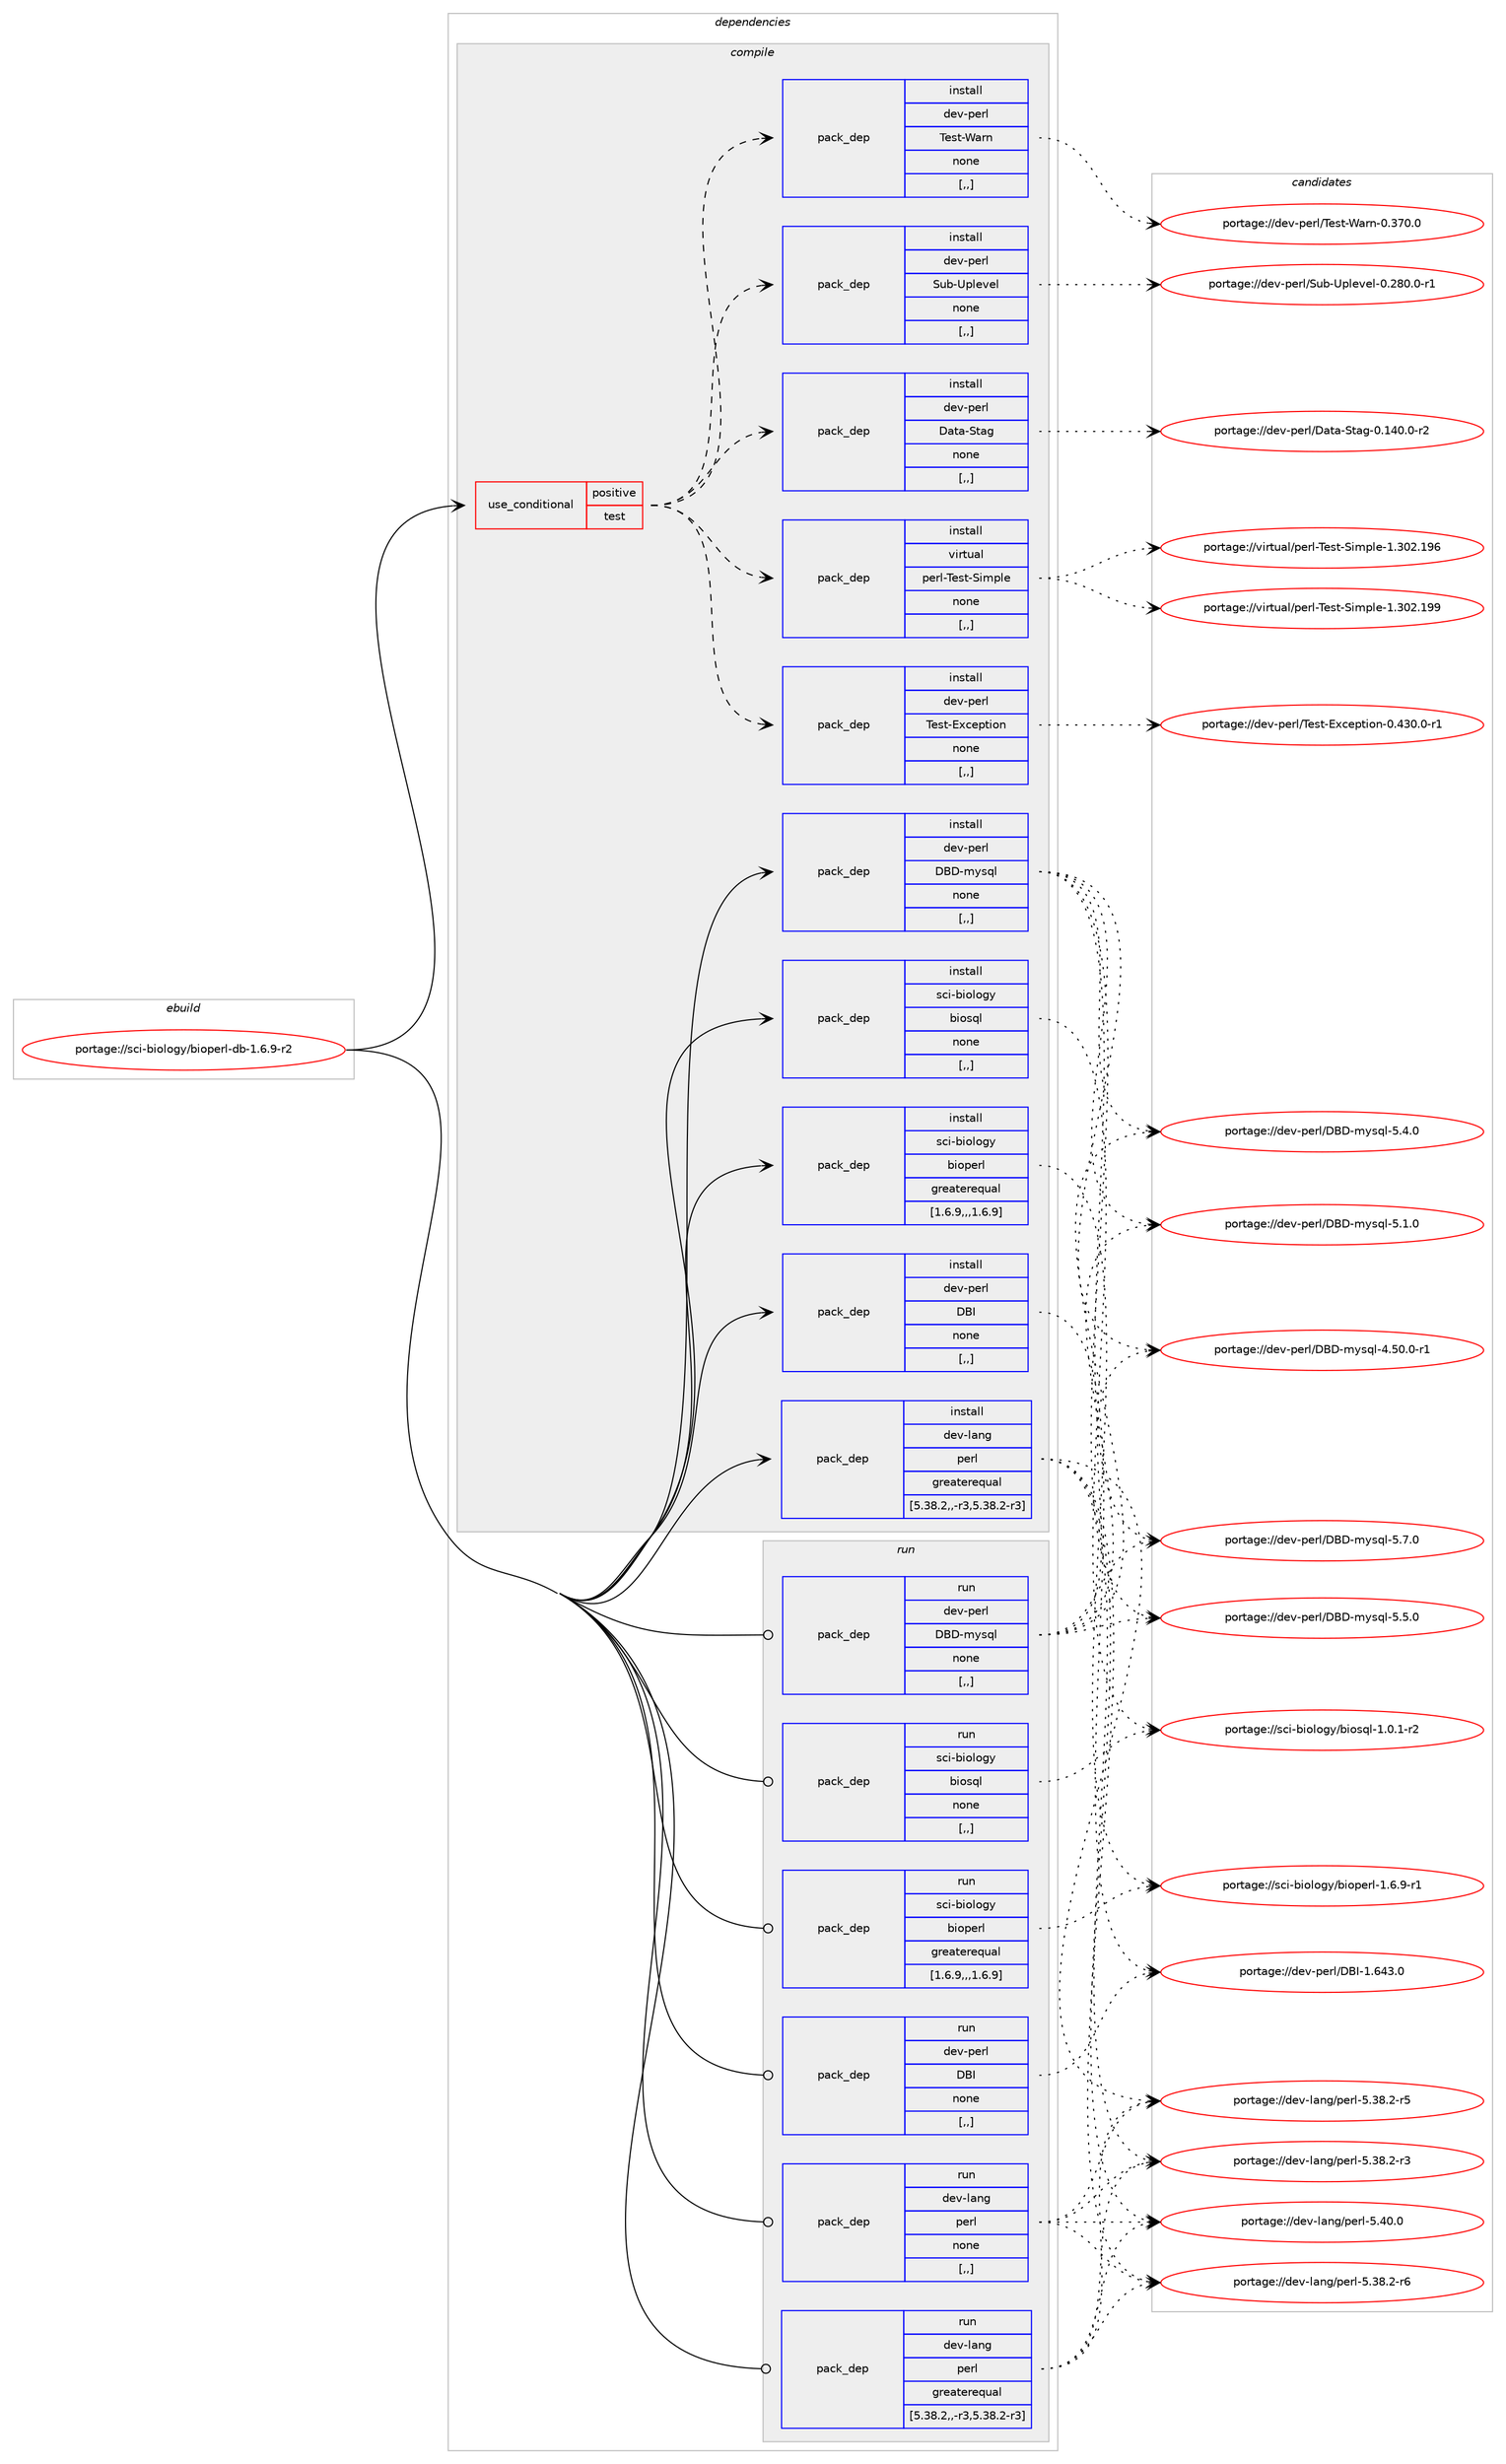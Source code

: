 digraph prolog {

# *************
# Graph options
# *************

newrank=true;
concentrate=true;
compound=true;
graph [rankdir=LR,fontname=Helvetica,fontsize=10,ranksep=1.5];#, ranksep=2.5, nodesep=0.2];
edge  [arrowhead=vee];
node  [fontname=Helvetica,fontsize=10];

# **********
# The ebuild
# **********

subgraph cluster_leftcol {
color=gray;
label=<<i>ebuild</i>>;
id [label="portage://sci-biology/bioperl-db-1.6.9-r2", color=red, width=4, href="../sci-biology/bioperl-db-1.6.9-r2.svg"];
}

# ****************
# The dependencies
# ****************

subgraph cluster_midcol {
color=gray;
label=<<i>dependencies</i>>;
subgraph cluster_compile {
fillcolor="#eeeeee";
style=filled;
label=<<i>compile</i>>;
subgraph cond103768 {
dependency391851 [label=<<TABLE BORDER="0" CELLBORDER="1" CELLSPACING="0" CELLPADDING="4"><TR><TD ROWSPAN="3" CELLPADDING="10">use_conditional</TD></TR><TR><TD>positive</TD></TR><TR><TD>test</TD></TR></TABLE>>, shape=none, color=red];
subgraph pack285288 {
dependency391852 [label=<<TABLE BORDER="0" CELLBORDER="1" CELLSPACING="0" CELLPADDING="4" WIDTH="220"><TR><TD ROWSPAN="6" CELLPADDING="30">pack_dep</TD></TR><TR><TD WIDTH="110">install</TD></TR><TR><TD>dev-perl</TD></TR><TR><TD>Data-Stag</TD></TR><TR><TD>none</TD></TR><TR><TD>[,,]</TD></TR></TABLE>>, shape=none, color=blue];
}
dependency391851:e -> dependency391852:w [weight=20,style="dashed",arrowhead="vee"];
subgraph pack285289 {
dependency391853 [label=<<TABLE BORDER="0" CELLBORDER="1" CELLSPACING="0" CELLPADDING="4" WIDTH="220"><TR><TD ROWSPAN="6" CELLPADDING="30">pack_dep</TD></TR><TR><TD WIDTH="110">install</TD></TR><TR><TD>dev-perl</TD></TR><TR><TD>Sub-Uplevel</TD></TR><TR><TD>none</TD></TR><TR><TD>[,,]</TD></TR></TABLE>>, shape=none, color=blue];
}
dependency391851:e -> dependency391853:w [weight=20,style="dashed",arrowhead="vee"];
subgraph pack285290 {
dependency391854 [label=<<TABLE BORDER="0" CELLBORDER="1" CELLSPACING="0" CELLPADDING="4" WIDTH="220"><TR><TD ROWSPAN="6" CELLPADDING="30">pack_dep</TD></TR><TR><TD WIDTH="110">install</TD></TR><TR><TD>dev-perl</TD></TR><TR><TD>Test-Warn</TD></TR><TR><TD>none</TD></TR><TR><TD>[,,]</TD></TR></TABLE>>, shape=none, color=blue];
}
dependency391851:e -> dependency391854:w [weight=20,style="dashed",arrowhead="vee"];
subgraph pack285291 {
dependency391855 [label=<<TABLE BORDER="0" CELLBORDER="1" CELLSPACING="0" CELLPADDING="4" WIDTH="220"><TR><TD ROWSPAN="6" CELLPADDING="30">pack_dep</TD></TR><TR><TD WIDTH="110">install</TD></TR><TR><TD>dev-perl</TD></TR><TR><TD>Test-Exception</TD></TR><TR><TD>none</TD></TR><TR><TD>[,,]</TD></TR></TABLE>>, shape=none, color=blue];
}
dependency391851:e -> dependency391855:w [weight=20,style="dashed",arrowhead="vee"];
subgraph pack285292 {
dependency391856 [label=<<TABLE BORDER="0" CELLBORDER="1" CELLSPACING="0" CELLPADDING="4" WIDTH="220"><TR><TD ROWSPAN="6" CELLPADDING="30">pack_dep</TD></TR><TR><TD WIDTH="110">install</TD></TR><TR><TD>virtual</TD></TR><TR><TD>perl-Test-Simple</TD></TR><TR><TD>none</TD></TR><TR><TD>[,,]</TD></TR></TABLE>>, shape=none, color=blue];
}
dependency391851:e -> dependency391856:w [weight=20,style="dashed",arrowhead="vee"];
}
id:e -> dependency391851:w [weight=20,style="solid",arrowhead="vee"];
subgraph pack285293 {
dependency391857 [label=<<TABLE BORDER="0" CELLBORDER="1" CELLSPACING="0" CELLPADDING="4" WIDTH="220"><TR><TD ROWSPAN="6" CELLPADDING="30">pack_dep</TD></TR><TR><TD WIDTH="110">install</TD></TR><TR><TD>dev-lang</TD></TR><TR><TD>perl</TD></TR><TR><TD>greaterequal</TD></TR><TR><TD>[5.38.2,,-r3,5.38.2-r3]</TD></TR></TABLE>>, shape=none, color=blue];
}
id:e -> dependency391857:w [weight=20,style="solid",arrowhead="vee"];
subgraph pack285294 {
dependency391858 [label=<<TABLE BORDER="0" CELLBORDER="1" CELLSPACING="0" CELLPADDING="4" WIDTH="220"><TR><TD ROWSPAN="6" CELLPADDING="30">pack_dep</TD></TR><TR><TD WIDTH="110">install</TD></TR><TR><TD>dev-perl</TD></TR><TR><TD>DBD-mysql</TD></TR><TR><TD>none</TD></TR><TR><TD>[,,]</TD></TR></TABLE>>, shape=none, color=blue];
}
id:e -> dependency391858:w [weight=20,style="solid",arrowhead="vee"];
subgraph pack285295 {
dependency391859 [label=<<TABLE BORDER="0" CELLBORDER="1" CELLSPACING="0" CELLPADDING="4" WIDTH="220"><TR><TD ROWSPAN="6" CELLPADDING="30">pack_dep</TD></TR><TR><TD WIDTH="110">install</TD></TR><TR><TD>dev-perl</TD></TR><TR><TD>DBI</TD></TR><TR><TD>none</TD></TR><TR><TD>[,,]</TD></TR></TABLE>>, shape=none, color=blue];
}
id:e -> dependency391859:w [weight=20,style="solid",arrowhead="vee"];
subgraph pack285296 {
dependency391860 [label=<<TABLE BORDER="0" CELLBORDER="1" CELLSPACING="0" CELLPADDING="4" WIDTH="220"><TR><TD ROWSPAN="6" CELLPADDING="30">pack_dep</TD></TR><TR><TD WIDTH="110">install</TD></TR><TR><TD>sci-biology</TD></TR><TR><TD>bioperl</TD></TR><TR><TD>greaterequal</TD></TR><TR><TD>[1.6.9,,,1.6.9]</TD></TR></TABLE>>, shape=none, color=blue];
}
id:e -> dependency391860:w [weight=20,style="solid",arrowhead="vee"];
subgraph pack285297 {
dependency391861 [label=<<TABLE BORDER="0" CELLBORDER="1" CELLSPACING="0" CELLPADDING="4" WIDTH="220"><TR><TD ROWSPAN="6" CELLPADDING="30">pack_dep</TD></TR><TR><TD WIDTH="110">install</TD></TR><TR><TD>sci-biology</TD></TR><TR><TD>biosql</TD></TR><TR><TD>none</TD></TR><TR><TD>[,,]</TD></TR></TABLE>>, shape=none, color=blue];
}
id:e -> dependency391861:w [weight=20,style="solid",arrowhead="vee"];
}
subgraph cluster_compileandrun {
fillcolor="#eeeeee";
style=filled;
label=<<i>compile and run</i>>;
}
subgraph cluster_run {
fillcolor="#eeeeee";
style=filled;
label=<<i>run</i>>;
subgraph pack285298 {
dependency391862 [label=<<TABLE BORDER="0" CELLBORDER="1" CELLSPACING="0" CELLPADDING="4" WIDTH="220"><TR><TD ROWSPAN="6" CELLPADDING="30">pack_dep</TD></TR><TR><TD WIDTH="110">run</TD></TR><TR><TD>dev-lang</TD></TR><TR><TD>perl</TD></TR><TR><TD>greaterequal</TD></TR><TR><TD>[5.38.2,,-r3,5.38.2-r3]</TD></TR></TABLE>>, shape=none, color=blue];
}
id:e -> dependency391862:w [weight=20,style="solid",arrowhead="odot"];
subgraph pack285299 {
dependency391863 [label=<<TABLE BORDER="0" CELLBORDER="1" CELLSPACING="0" CELLPADDING="4" WIDTH="220"><TR><TD ROWSPAN="6" CELLPADDING="30">pack_dep</TD></TR><TR><TD WIDTH="110">run</TD></TR><TR><TD>dev-lang</TD></TR><TR><TD>perl</TD></TR><TR><TD>none</TD></TR><TR><TD>[,,]</TD></TR></TABLE>>, shape=none, color=blue];
}
id:e -> dependency391863:w [weight=20,style="solid",arrowhead="odot"];
subgraph pack285300 {
dependency391864 [label=<<TABLE BORDER="0" CELLBORDER="1" CELLSPACING="0" CELLPADDING="4" WIDTH="220"><TR><TD ROWSPAN="6" CELLPADDING="30">pack_dep</TD></TR><TR><TD WIDTH="110">run</TD></TR><TR><TD>dev-perl</TD></TR><TR><TD>DBD-mysql</TD></TR><TR><TD>none</TD></TR><TR><TD>[,,]</TD></TR></TABLE>>, shape=none, color=blue];
}
id:e -> dependency391864:w [weight=20,style="solid",arrowhead="odot"];
subgraph pack285301 {
dependency391865 [label=<<TABLE BORDER="0" CELLBORDER="1" CELLSPACING="0" CELLPADDING="4" WIDTH="220"><TR><TD ROWSPAN="6" CELLPADDING="30">pack_dep</TD></TR><TR><TD WIDTH="110">run</TD></TR><TR><TD>dev-perl</TD></TR><TR><TD>DBI</TD></TR><TR><TD>none</TD></TR><TR><TD>[,,]</TD></TR></TABLE>>, shape=none, color=blue];
}
id:e -> dependency391865:w [weight=20,style="solid",arrowhead="odot"];
subgraph pack285302 {
dependency391866 [label=<<TABLE BORDER="0" CELLBORDER="1" CELLSPACING="0" CELLPADDING="4" WIDTH="220"><TR><TD ROWSPAN="6" CELLPADDING="30">pack_dep</TD></TR><TR><TD WIDTH="110">run</TD></TR><TR><TD>sci-biology</TD></TR><TR><TD>bioperl</TD></TR><TR><TD>greaterequal</TD></TR><TR><TD>[1.6.9,,,1.6.9]</TD></TR></TABLE>>, shape=none, color=blue];
}
id:e -> dependency391866:w [weight=20,style="solid",arrowhead="odot"];
subgraph pack285303 {
dependency391867 [label=<<TABLE BORDER="0" CELLBORDER="1" CELLSPACING="0" CELLPADDING="4" WIDTH="220"><TR><TD ROWSPAN="6" CELLPADDING="30">pack_dep</TD></TR><TR><TD WIDTH="110">run</TD></TR><TR><TD>sci-biology</TD></TR><TR><TD>biosql</TD></TR><TR><TD>none</TD></TR><TR><TD>[,,]</TD></TR></TABLE>>, shape=none, color=blue];
}
id:e -> dependency391867:w [weight=20,style="solid",arrowhead="odot"];
}
}

# **************
# The candidates
# **************

subgraph cluster_choices {
rank=same;
color=gray;
label=<<i>candidates</i>>;

subgraph choice285288 {
color=black;
nodesep=1;
choice100101118451121011141084768971169745831169710345484649524846484511450 [label="portage://dev-perl/Data-Stag-0.140.0-r2", color=red, width=4,href="../dev-perl/Data-Stag-0.140.0-r2.svg"];
dependency391852:e -> choice100101118451121011141084768971169745831169710345484649524846484511450:w [style=dotted,weight="100"];
}
subgraph choice285289 {
color=black;
nodesep=1;
choice10010111845112101114108478311798458511210810111810110845484650564846484511449 [label="portage://dev-perl/Sub-Uplevel-0.280.0-r1", color=red, width=4,href="../dev-perl/Sub-Uplevel-0.280.0-r1.svg"];
dependency391853:e -> choice10010111845112101114108478311798458511210810111810110845484650564846484511449:w [style=dotted,weight="100"];
}
subgraph choice285290 {
color=black;
nodesep=1;
choice1001011184511210111410847841011151164587971141104548465155484648 [label="portage://dev-perl/Test-Warn-0.370.0", color=red, width=4,href="../dev-perl/Test-Warn-0.370.0.svg"];
dependency391854:e -> choice1001011184511210111410847841011151164587971141104548465155484648:w [style=dotted,weight="100"];
}
subgraph choice285291 {
color=black;
nodesep=1;
choice10010111845112101114108478410111511645691209910111211610511111045484652514846484511449 [label="portage://dev-perl/Test-Exception-0.430.0-r1", color=red, width=4,href="../dev-perl/Test-Exception-0.430.0-r1.svg"];
dependency391855:e -> choice10010111845112101114108478410111511645691209910111211610511111045484652514846484511449:w [style=dotted,weight="100"];
}
subgraph choice285292 {
color=black;
nodesep=1;
choice11810511411611797108471121011141084584101115116458310510911210810145494651485046495757 [label="portage://virtual/perl-Test-Simple-1.302.199", color=red, width=4,href="../virtual/perl-Test-Simple-1.302.199.svg"];
choice11810511411611797108471121011141084584101115116458310510911210810145494651485046495754 [label="portage://virtual/perl-Test-Simple-1.302.196", color=red, width=4,href="../virtual/perl-Test-Simple-1.302.196.svg"];
dependency391856:e -> choice11810511411611797108471121011141084584101115116458310510911210810145494651485046495757:w [style=dotted,weight="100"];
dependency391856:e -> choice11810511411611797108471121011141084584101115116458310510911210810145494651485046495754:w [style=dotted,weight="100"];
}
subgraph choice285293 {
color=black;
nodesep=1;
choice10010111845108971101034711210111410845534652484648 [label="portage://dev-lang/perl-5.40.0", color=red, width=4,href="../dev-lang/perl-5.40.0.svg"];
choice100101118451089711010347112101114108455346515646504511454 [label="portage://dev-lang/perl-5.38.2-r6", color=red, width=4,href="../dev-lang/perl-5.38.2-r6.svg"];
choice100101118451089711010347112101114108455346515646504511453 [label="portage://dev-lang/perl-5.38.2-r5", color=red, width=4,href="../dev-lang/perl-5.38.2-r5.svg"];
choice100101118451089711010347112101114108455346515646504511451 [label="portage://dev-lang/perl-5.38.2-r3", color=red, width=4,href="../dev-lang/perl-5.38.2-r3.svg"];
dependency391857:e -> choice10010111845108971101034711210111410845534652484648:w [style=dotted,weight="100"];
dependency391857:e -> choice100101118451089711010347112101114108455346515646504511454:w [style=dotted,weight="100"];
dependency391857:e -> choice100101118451089711010347112101114108455346515646504511453:w [style=dotted,weight="100"];
dependency391857:e -> choice100101118451089711010347112101114108455346515646504511451:w [style=dotted,weight="100"];
}
subgraph choice285294 {
color=black;
nodesep=1;
choice100101118451121011141084768666845109121115113108455346554648 [label="portage://dev-perl/DBD-mysql-5.7.0", color=red, width=4,href="../dev-perl/DBD-mysql-5.7.0.svg"];
choice100101118451121011141084768666845109121115113108455346534648 [label="portage://dev-perl/DBD-mysql-5.5.0", color=red, width=4,href="../dev-perl/DBD-mysql-5.5.0.svg"];
choice100101118451121011141084768666845109121115113108455346524648 [label="portage://dev-perl/DBD-mysql-5.4.0", color=red, width=4,href="../dev-perl/DBD-mysql-5.4.0.svg"];
choice100101118451121011141084768666845109121115113108455346494648 [label="portage://dev-perl/DBD-mysql-5.1.0", color=red, width=4,href="../dev-perl/DBD-mysql-5.1.0.svg"];
choice100101118451121011141084768666845109121115113108455246534846484511449 [label="portage://dev-perl/DBD-mysql-4.50.0-r1", color=red, width=4,href="../dev-perl/DBD-mysql-4.50.0-r1.svg"];
dependency391858:e -> choice100101118451121011141084768666845109121115113108455346554648:w [style=dotted,weight="100"];
dependency391858:e -> choice100101118451121011141084768666845109121115113108455346534648:w [style=dotted,weight="100"];
dependency391858:e -> choice100101118451121011141084768666845109121115113108455346524648:w [style=dotted,weight="100"];
dependency391858:e -> choice100101118451121011141084768666845109121115113108455346494648:w [style=dotted,weight="100"];
dependency391858:e -> choice100101118451121011141084768666845109121115113108455246534846484511449:w [style=dotted,weight="100"];
}
subgraph choice285295 {
color=black;
nodesep=1;
choice10010111845112101114108476866734549465452514648 [label="portage://dev-perl/DBI-1.643.0", color=red, width=4,href="../dev-perl/DBI-1.643.0.svg"];
dependency391859:e -> choice10010111845112101114108476866734549465452514648:w [style=dotted,weight="100"];
}
subgraph choice285296 {
color=black;
nodesep=1;
choice11599105459810511110811110312147981051111121011141084549465446574511449 [label="portage://sci-biology/bioperl-1.6.9-r1", color=red, width=4,href="../sci-biology/bioperl-1.6.9-r1.svg"];
dependency391860:e -> choice11599105459810511110811110312147981051111121011141084549465446574511449:w [style=dotted,weight="100"];
}
subgraph choice285297 {
color=black;
nodesep=1;
choice11599105459810511110811110312147981051111151131084549464846494511450 [label="portage://sci-biology/biosql-1.0.1-r2", color=red, width=4,href="../sci-biology/biosql-1.0.1-r2.svg"];
dependency391861:e -> choice11599105459810511110811110312147981051111151131084549464846494511450:w [style=dotted,weight="100"];
}
subgraph choice285298 {
color=black;
nodesep=1;
choice10010111845108971101034711210111410845534652484648 [label="portage://dev-lang/perl-5.40.0", color=red, width=4,href="../dev-lang/perl-5.40.0.svg"];
choice100101118451089711010347112101114108455346515646504511454 [label="portage://dev-lang/perl-5.38.2-r6", color=red, width=4,href="../dev-lang/perl-5.38.2-r6.svg"];
choice100101118451089711010347112101114108455346515646504511453 [label="portage://dev-lang/perl-5.38.2-r5", color=red, width=4,href="../dev-lang/perl-5.38.2-r5.svg"];
choice100101118451089711010347112101114108455346515646504511451 [label="portage://dev-lang/perl-5.38.2-r3", color=red, width=4,href="../dev-lang/perl-5.38.2-r3.svg"];
dependency391862:e -> choice10010111845108971101034711210111410845534652484648:w [style=dotted,weight="100"];
dependency391862:e -> choice100101118451089711010347112101114108455346515646504511454:w [style=dotted,weight="100"];
dependency391862:e -> choice100101118451089711010347112101114108455346515646504511453:w [style=dotted,weight="100"];
dependency391862:e -> choice100101118451089711010347112101114108455346515646504511451:w [style=dotted,weight="100"];
}
subgraph choice285299 {
color=black;
nodesep=1;
choice10010111845108971101034711210111410845534652484648 [label="portage://dev-lang/perl-5.40.0", color=red, width=4,href="../dev-lang/perl-5.40.0.svg"];
choice100101118451089711010347112101114108455346515646504511454 [label="portage://dev-lang/perl-5.38.2-r6", color=red, width=4,href="../dev-lang/perl-5.38.2-r6.svg"];
choice100101118451089711010347112101114108455346515646504511453 [label="portage://dev-lang/perl-5.38.2-r5", color=red, width=4,href="../dev-lang/perl-5.38.2-r5.svg"];
choice100101118451089711010347112101114108455346515646504511451 [label="portage://dev-lang/perl-5.38.2-r3", color=red, width=4,href="../dev-lang/perl-5.38.2-r3.svg"];
dependency391863:e -> choice10010111845108971101034711210111410845534652484648:w [style=dotted,weight="100"];
dependency391863:e -> choice100101118451089711010347112101114108455346515646504511454:w [style=dotted,weight="100"];
dependency391863:e -> choice100101118451089711010347112101114108455346515646504511453:w [style=dotted,weight="100"];
dependency391863:e -> choice100101118451089711010347112101114108455346515646504511451:w [style=dotted,weight="100"];
}
subgraph choice285300 {
color=black;
nodesep=1;
choice100101118451121011141084768666845109121115113108455346554648 [label="portage://dev-perl/DBD-mysql-5.7.0", color=red, width=4,href="../dev-perl/DBD-mysql-5.7.0.svg"];
choice100101118451121011141084768666845109121115113108455346534648 [label="portage://dev-perl/DBD-mysql-5.5.0", color=red, width=4,href="../dev-perl/DBD-mysql-5.5.0.svg"];
choice100101118451121011141084768666845109121115113108455346524648 [label="portage://dev-perl/DBD-mysql-5.4.0", color=red, width=4,href="../dev-perl/DBD-mysql-5.4.0.svg"];
choice100101118451121011141084768666845109121115113108455346494648 [label="portage://dev-perl/DBD-mysql-5.1.0", color=red, width=4,href="../dev-perl/DBD-mysql-5.1.0.svg"];
choice100101118451121011141084768666845109121115113108455246534846484511449 [label="portage://dev-perl/DBD-mysql-4.50.0-r1", color=red, width=4,href="../dev-perl/DBD-mysql-4.50.0-r1.svg"];
dependency391864:e -> choice100101118451121011141084768666845109121115113108455346554648:w [style=dotted,weight="100"];
dependency391864:e -> choice100101118451121011141084768666845109121115113108455346534648:w [style=dotted,weight="100"];
dependency391864:e -> choice100101118451121011141084768666845109121115113108455346524648:w [style=dotted,weight="100"];
dependency391864:e -> choice100101118451121011141084768666845109121115113108455346494648:w [style=dotted,weight="100"];
dependency391864:e -> choice100101118451121011141084768666845109121115113108455246534846484511449:w [style=dotted,weight="100"];
}
subgraph choice285301 {
color=black;
nodesep=1;
choice10010111845112101114108476866734549465452514648 [label="portage://dev-perl/DBI-1.643.0", color=red, width=4,href="../dev-perl/DBI-1.643.0.svg"];
dependency391865:e -> choice10010111845112101114108476866734549465452514648:w [style=dotted,weight="100"];
}
subgraph choice285302 {
color=black;
nodesep=1;
choice11599105459810511110811110312147981051111121011141084549465446574511449 [label="portage://sci-biology/bioperl-1.6.9-r1", color=red, width=4,href="../sci-biology/bioperl-1.6.9-r1.svg"];
dependency391866:e -> choice11599105459810511110811110312147981051111121011141084549465446574511449:w [style=dotted,weight="100"];
}
subgraph choice285303 {
color=black;
nodesep=1;
choice11599105459810511110811110312147981051111151131084549464846494511450 [label="portage://sci-biology/biosql-1.0.1-r2", color=red, width=4,href="../sci-biology/biosql-1.0.1-r2.svg"];
dependency391867:e -> choice11599105459810511110811110312147981051111151131084549464846494511450:w [style=dotted,weight="100"];
}
}

}
